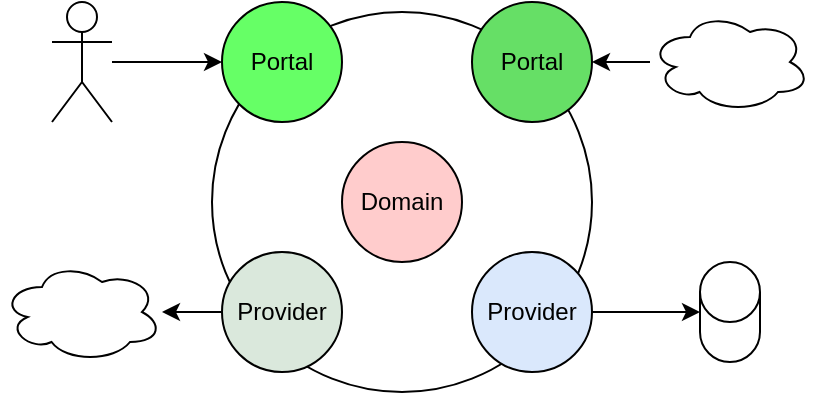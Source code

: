 <mxfile version="21.6.8" type="device">
  <diagram name="Seite-1" id="IP58UousXiF4tvIA4HpZ">
    <mxGraphModel dx="1032" dy="603" grid="1" gridSize="10" guides="1" tooltips="1" connect="1" arrows="1" fold="1" page="1" pageScale="1" pageWidth="827" pageHeight="1169" math="0" shadow="0">
      <root>
        <mxCell id="0" />
        <mxCell id="1" parent="0" />
        <mxCell id="xAKTQtqkVo-7MEAtnJQO-44" value="" style="ellipse;whiteSpace=wrap;html=1;aspect=fixed;" parent="1" vertex="1">
          <mxGeometry x="155" y="115" width="190" height="190" as="geometry" />
        </mxCell>
        <mxCell id="xAKTQtqkVo-7MEAtnJQO-37" style="edgeStyle=orthogonalEdgeStyle;rounded=0;orthogonalLoop=1;jettySize=auto;html=1;" parent="1" source="xAKTQtqkVo-7MEAtnJQO-35" target="xAKTQtqkVo-7MEAtnJQO-36" edge="1">
          <mxGeometry relative="1" as="geometry">
            <mxPoint x="390" y="310" as="targetPoint" />
          </mxGeometry>
        </mxCell>
        <mxCell id="xAKTQtqkVo-7MEAtnJQO-35" value="Provider" style="ellipse;whiteSpace=wrap;html=1;aspect=fixed;fillColor=#DAE8FC;" parent="1" vertex="1">
          <mxGeometry x="285" y="235" width="60" height="60" as="geometry" />
        </mxCell>
        <mxCell id="xAKTQtqkVo-7MEAtnJQO-36" value="" style="shape=cylinder3;whiteSpace=wrap;html=1;boundedLbl=1;backgroundOutline=1;size=15;" parent="1" vertex="1">
          <mxGeometry x="399" y="240" width="30" height="50" as="geometry" />
        </mxCell>
        <mxCell id="xAKTQtqkVo-7MEAtnJQO-38" value="Domain" style="ellipse;whiteSpace=wrap;html=1;aspect=fixed;fillColor=#FFCCCC;" parent="1" vertex="1">
          <mxGeometry x="220" y="180" width="60" height="60" as="geometry" />
        </mxCell>
        <mxCell id="xAKTQtqkVo-7MEAtnJQO-39" value="Portal" style="ellipse;whiteSpace=wrap;html=1;aspect=fixed;fillColor=#66DF66;" parent="1" vertex="1">
          <mxGeometry x="285" y="110" width="60" height="60" as="geometry" />
        </mxCell>
        <mxCell id="xAKTQtqkVo-7MEAtnJQO-50" style="edgeStyle=orthogonalEdgeStyle;rounded=0;orthogonalLoop=1;jettySize=auto;html=1;startArrow=none;startFill=0;" parent="1" source="xAKTQtqkVo-7MEAtnJQO-40" target="xAKTQtqkVo-7MEAtnJQO-47" edge="1">
          <mxGeometry relative="1" as="geometry" />
        </mxCell>
        <mxCell id="xAKTQtqkVo-7MEAtnJQO-40" value="Actor" style="shape=umlActor;verticalLabelPosition=bottom;verticalAlign=top;html=1;outlineConnect=0;fontColor=#ffffff;" parent="1" vertex="1">
          <mxGeometry x="75" y="110" width="30" height="60" as="geometry" />
        </mxCell>
        <mxCell id="xAKTQtqkVo-7MEAtnJQO-46" style="edgeStyle=orthogonalEdgeStyle;rounded=0;orthogonalLoop=1;jettySize=auto;html=1;" parent="1" source="xAKTQtqkVo-7MEAtnJQO-43" target="xAKTQtqkVo-7MEAtnJQO-45" edge="1">
          <mxGeometry relative="1" as="geometry" />
        </mxCell>
        <mxCell id="xAKTQtqkVo-7MEAtnJQO-43" value="Provider" style="ellipse;whiteSpace=wrap;html=1;aspect=fixed;fillColor=#DAE8DC;" parent="1" vertex="1">
          <mxGeometry x="160" y="235" width="60" height="60" as="geometry" />
        </mxCell>
        <mxCell id="xAKTQtqkVo-7MEAtnJQO-45" value="" style="ellipse;shape=cloud;whiteSpace=wrap;html=1;" parent="1" vertex="1">
          <mxGeometry x="50" y="240" width="80" height="50" as="geometry" />
        </mxCell>
        <mxCell id="xAKTQtqkVo-7MEAtnJQO-47" value="Portal" style="ellipse;whiteSpace=wrap;html=1;aspect=fixed;fillColor=#66FF66;" parent="1" vertex="1">
          <mxGeometry x="160" y="110" width="60" height="60" as="geometry" />
        </mxCell>
        <mxCell id="xAKTQtqkVo-7MEAtnJQO-51" style="edgeStyle=orthogonalEdgeStyle;rounded=0;orthogonalLoop=1;jettySize=auto;html=1;startArrow=none;startFill=0;" parent="1" source="xAKTQtqkVo-7MEAtnJQO-48" target="xAKTQtqkVo-7MEAtnJQO-39" edge="1">
          <mxGeometry relative="1" as="geometry" />
        </mxCell>
        <mxCell id="xAKTQtqkVo-7MEAtnJQO-48" value="" style="ellipse;shape=cloud;whiteSpace=wrap;html=1;" parent="1" vertex="1">
          <mxGeometry x="374" y="115" width="80" height="50" as="geometry" />
        </mxCell>
      </root>
    </mxGraphModel>
  </diagram>
</mxfile>
